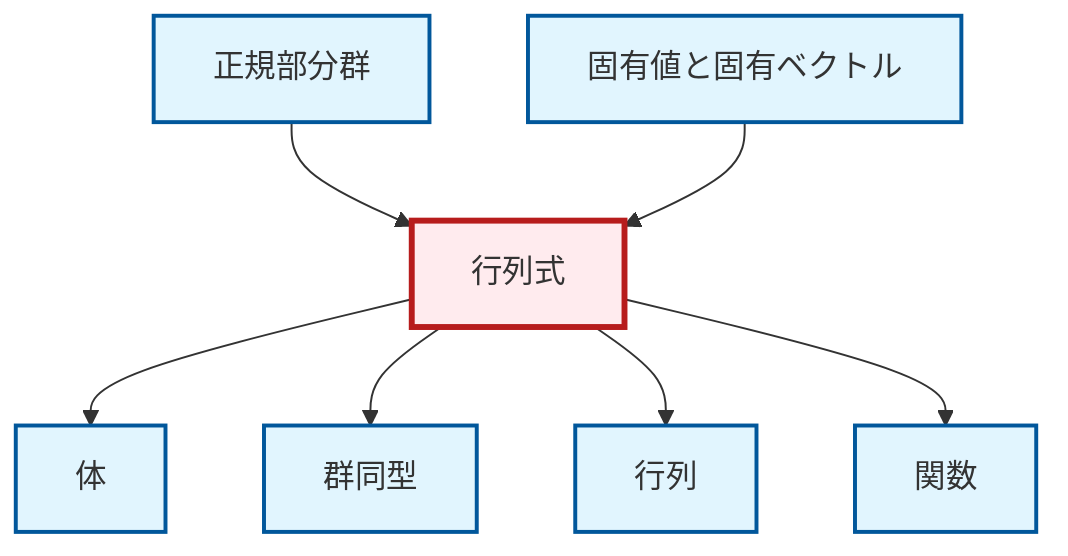 graph TD
    classDef definition fill:#e1f5fe,stroke:#01579b,stroke-width:2px
    classDef theorem fill:#f3e5f5,stroke:#4a148c,stroke-width:2px
    classDef axiom fill:#fff3e0,stroke:#e65100,stroke-width:2px
    classDef example fill:#e8f5e9,stroke:#1b5e20,stroke-width:2px
    classDef current fill:#ffebee,stroke:#b71c1c,stroke-width:3px
    def-matrix["行列"]:::definition
    def-determinant["行列式"]:::definition
    def-isomorphism["群同型"]:::definition
    def-eigenvalue-eigenvector["固有値と固有ベクトル"]:::definition
    def-field["体"]:::definition
    def-normal-subgroup["正規部分群"]:::definition
    def-function["関数"]:::definition
    def-determinant --> def-field
    def-determinant --> def-isomorphism
    def-determinant --> def-matrix
    def-determinant --> def-function
    def-normal-subgroup --> def-determinant
    def-eigenvalue-eigenvector --> def-determinant
    class def-determinant current